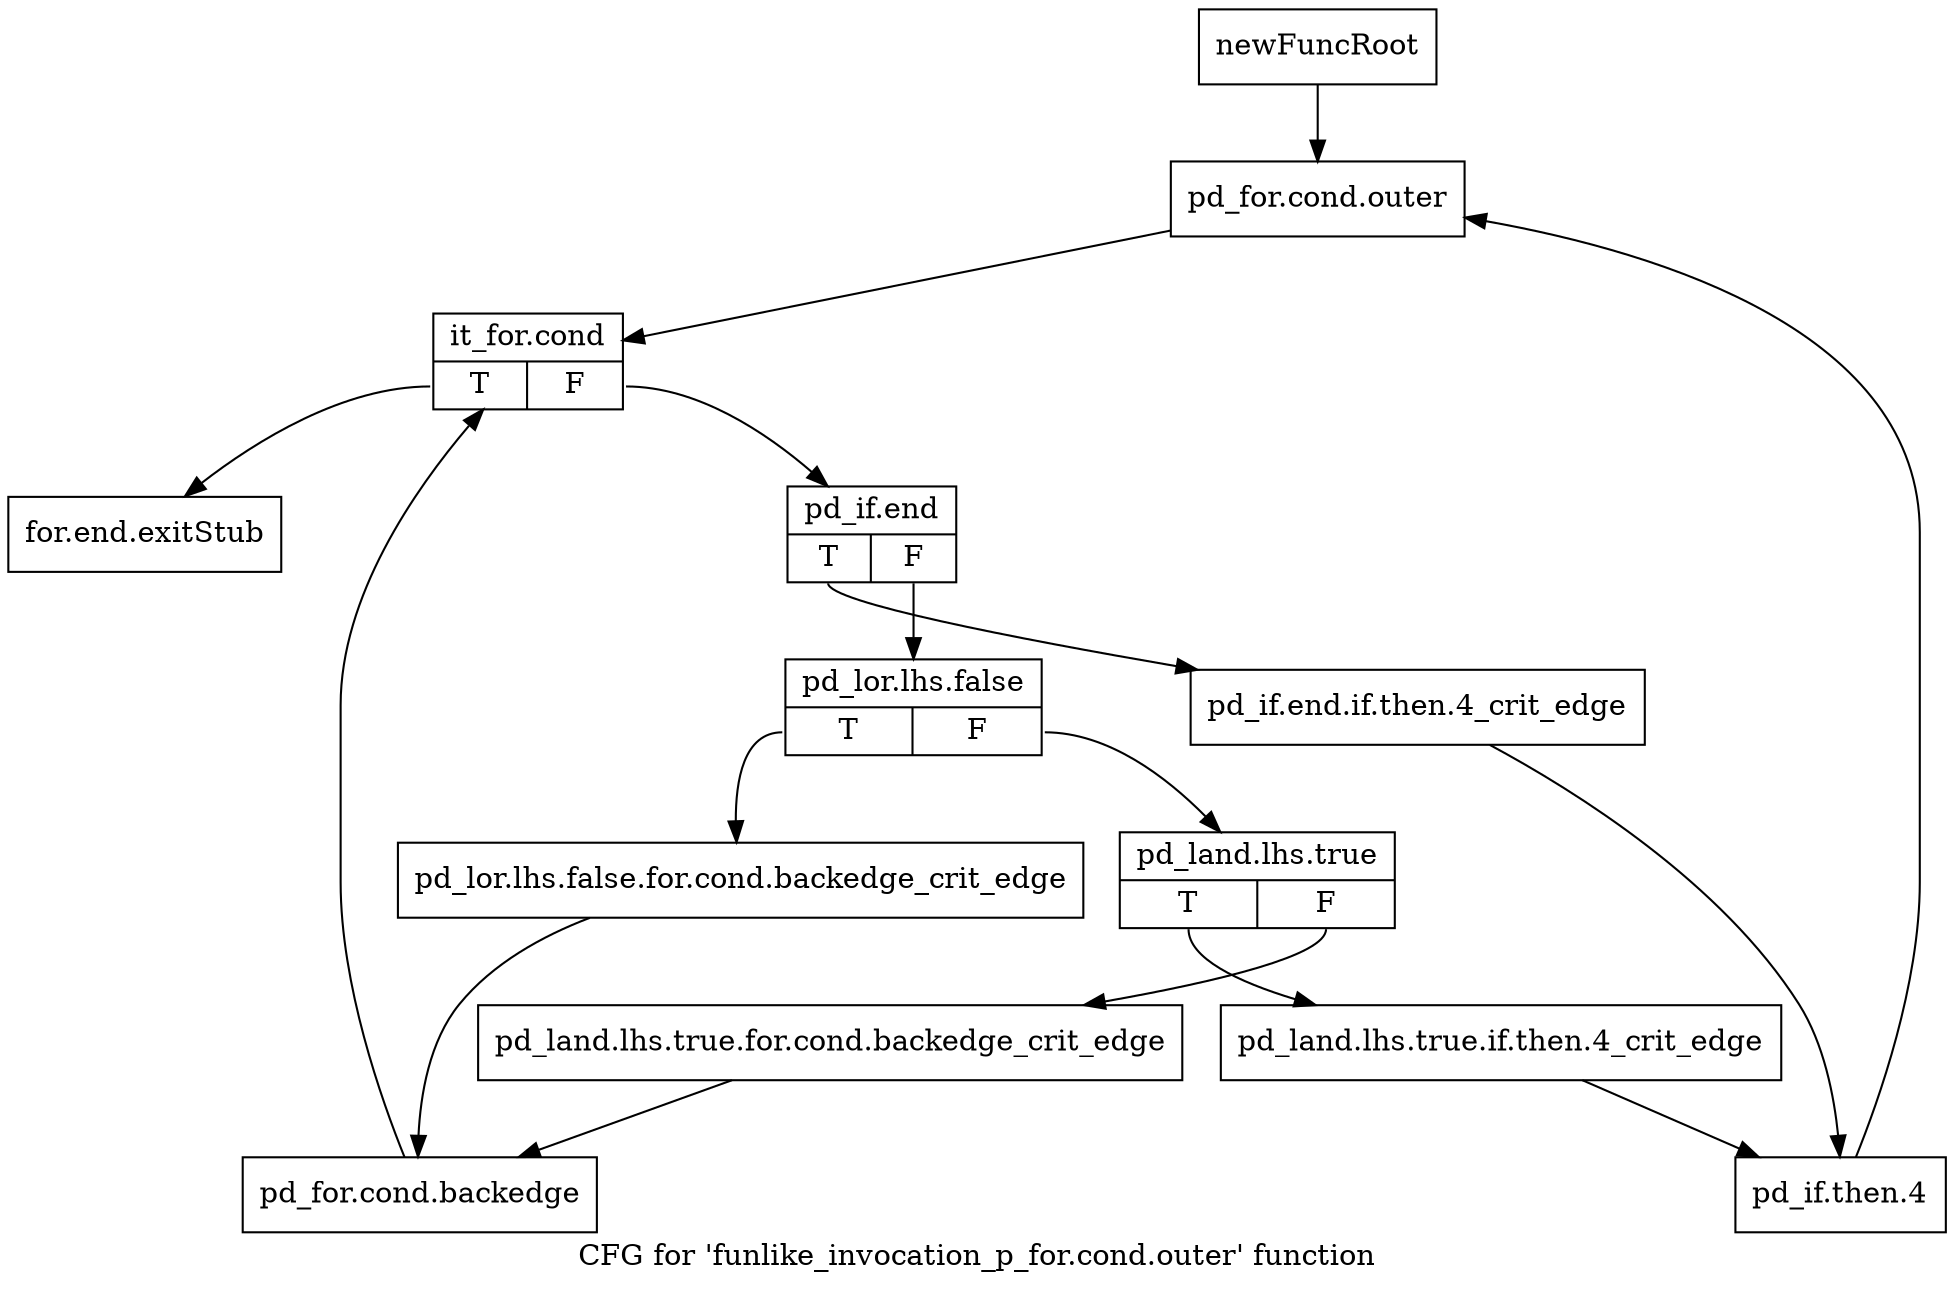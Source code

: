 digraph "CFG for 'funlike_invocation_p_for.cond.outer' function" {
	label="CFG for 'funlike_invocation_p_for.cond.outer' function";

	Node0xa2657b0 [shape=record,label="{newFuncRoot}"];
	Node0xa2657b0 -> Node0xa265850;
	Node0xa265800 [shape=record,label="{for.end.exitStub}"];
	Node0xa265850 [shape=record,label="{pd_for.cond.outer}"];
	Node0xa265850 -> Node0xa2658a0;
	Node0xa2658a0 [shape=record,label="{it_for.cond|{<s0>T|<s1>F}}"];
	Node0xa2658a0:s0 -> Node0xa265800;
	Node0xa2658a0:s1 -> Node0xa2658f0;
	Node0xa2658f0 [shape=record,label="{pd_if.end|{<s0>T|<s1>F}}"];
	Node0xa2658f0:s0 -> Node0xa265b20;
	Node0xa2658f0:s1 -> Node0xa265940;
	Node0xa265940 [shape=record,label="{pd_lor.lhs.false|{<s0>T|<s1>F}}"];
	Node0xa265940:s0 -> Node0xa265a80;
	Node0xa265940:s1 -> Node0xa265990;
	Node0xa265990 [shape=record,label="{pd_land.lhs.true|{<s0>T|<s1>F}}"];
	Node0xa265990:s0 -> Node0xa265a30;
	Node0xa265990:s1 -> Node0xa2659e0;
	Node0xa2659e0 [shape=record,label="{pd_land.lhs.true.for.cond.backedge_crit_edge}"];
	Node0xa2659e0 -> Node0xa265ad0;
	Node0xa265a30 [shape=record,label="{pd_land.lhs.true.if.then.4_crit_edge}"];
	Node0xa265a30 -> Node0xa265b70;
	Node0xa265a80 [shape=record,label="{pd_lor.lhs.false.for.cond.backedge_crit_edge}"];
	Node0xa265a80 -> Node0xa265ad0;
	Node0xa265ad0 [shape=record,label="{pd_for.cond.backedge}"];
	Node0xa265ad0 -> Node0xa2658a0;
	Node0xa265b20 [shape=record,label="{pd_if.end.if.then.4_crit_edge}"];
	Node0xa265b20 -> Node0xa265b70;
	Node0xa265b70 [shape=record,label="{pd_if.then.4}"];
	Node0xa265b70 -> Node0xa265850;
}

